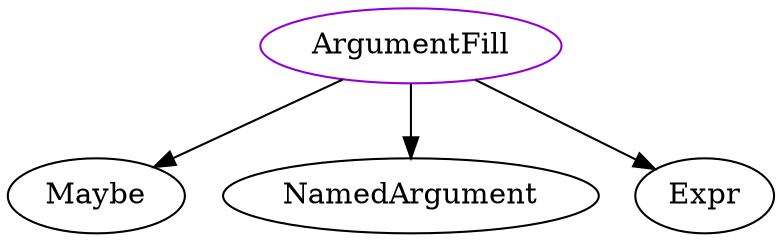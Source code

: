 digraph argumentfill{
ArgumentFill -> Maybe;
ArgumentFill -> NamedArgument;
ArgumentFill -> Expr;
ArgumentFill	[shape=oval, color=darkviolet, label=ArgumentFill];
}
